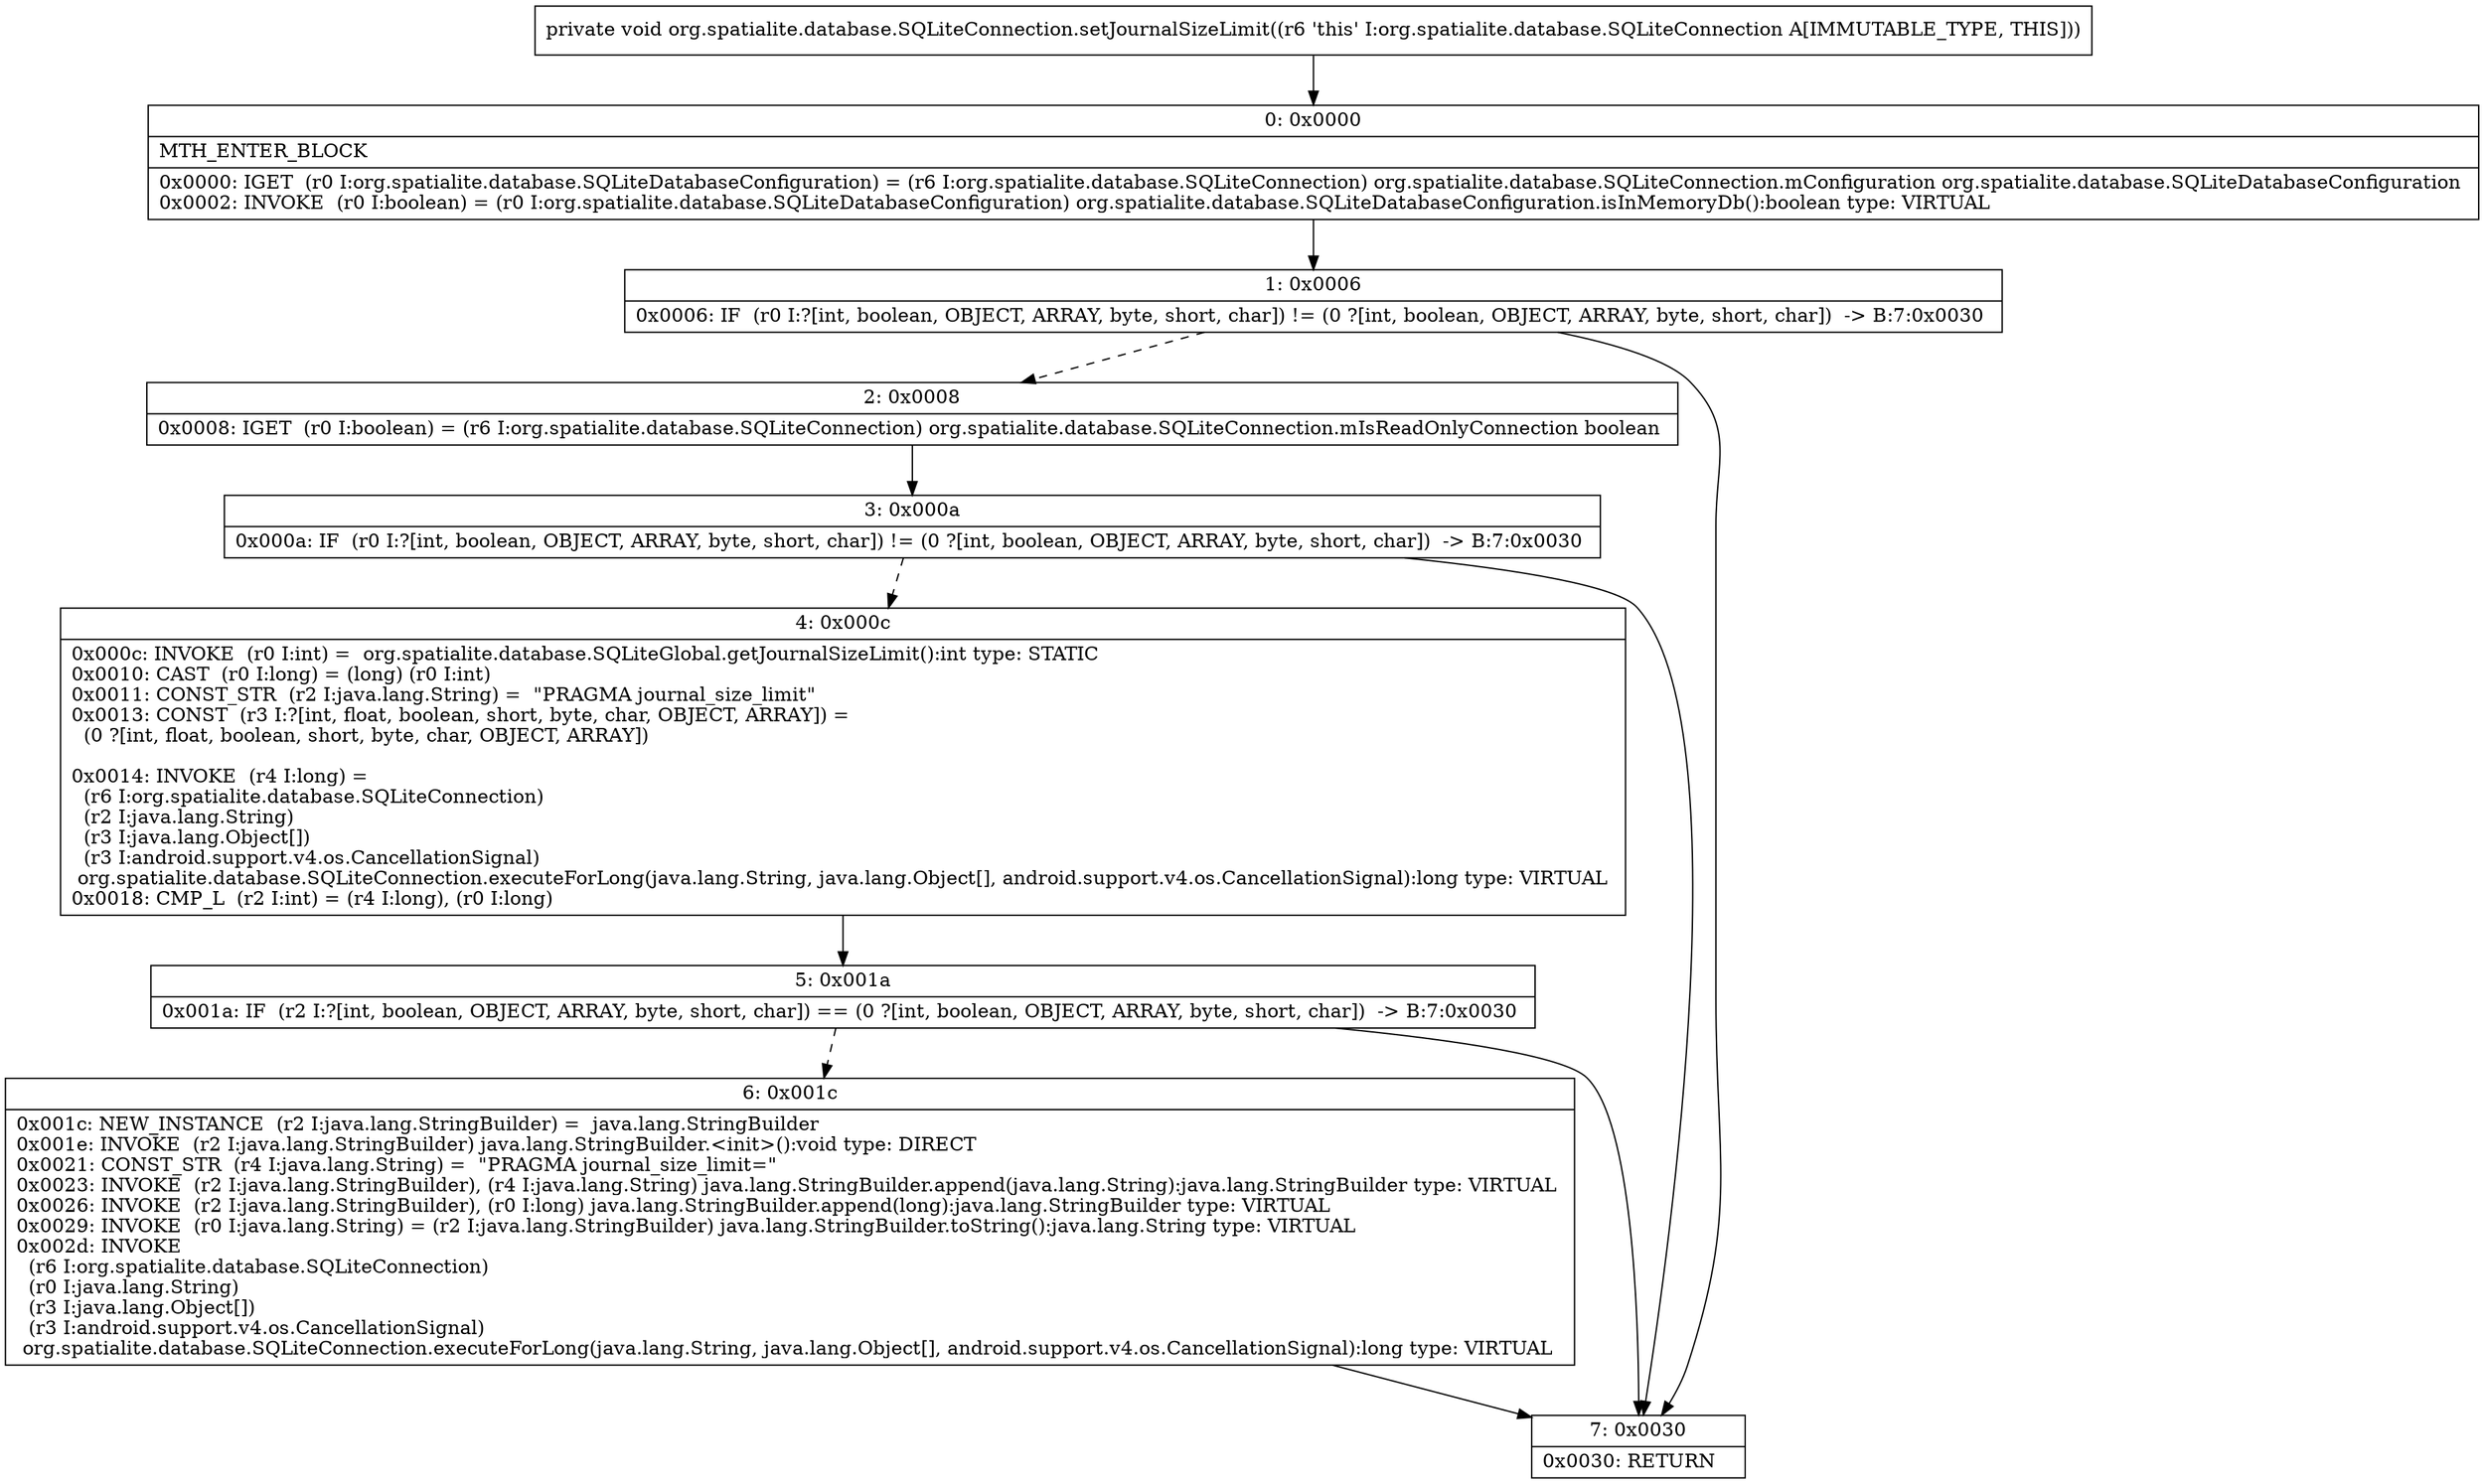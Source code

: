 digraph "CFG fororg.spatialite.database.SQLiteConnection.setJournalSizeLimit()V" {
Node_0 [shape=record,label="{0\:\ 0x0000|MTH_ENTER_BLOCK\l|0x0000: IGET  (r0 I:org.spatialite.database.SQLiteDatabaseConfiguration) = (r6 I:org.spatialite.database.SQLiteConnection) org.spatialite.database.SQLiteConnection.mConfiguration org.spatialite.database.SQLiteDatabaseConfiguration \l0x0002: INVOKE  (r0 I:boolean) = (r0 I:org.spatialite.database.SQLiteDatabaseConfiguration) org.spatialite.database.SQLiteDatabaseConfiguration.isInMemoryDb():boolean type: VIRTUAL \l}"];
Node_1 [shape=record,label="{1\:\ 0x0006|0x0006: IF  (r0 I:?[int, boolean, OBJECT, ARRAY, byte, short, char]) != (0 ?[int, boolean, OBJECT, ARRAY, byte, short, char])  \-\> B:7:0x0030 \l}"];
Node_2 [shape=record,label="{2\:\ 0x0008|0x0008: IGET  (r0 I:boolean) = (r6 I:org.spatialite.database.SQLiteConnection) org.spatialite.database.SQLiteConnection.mIsReadOnlyConnection boolean \l}"];
Node_3 [shape=record,label="{3\:\ 0x000a|0x000a: IF  (r0 I:?[int, boolean, OBJECT, ARRAY, byte, short, char]) != (0 ?[int, boolean, OBJECT, ARRAY, byte, short, char])  \-\> B:7:0x0030 \l}"];
Node_4 [shape=record,label="{4\:\ 0x000c|0x000c: INVOKE  (r0 I:int) =  org.spatialite.database.SQLiteGlobal.getJournalSizeLimit():int type: STATIC \l0x0010: CAST  (r0 I:long) = (long) (r0 I:int) \l0x0011: CONST_STR  (r2 I:java.lang.String) =  \"PRAGMA journal_size_limit\" \l0x0013: CONST  (r3 I:?[int, float, boolean, short, byte, char, OBJECT, ARRAY]) = \l  (0 ?[int, float, boolean, short, byte, char, OBJECT, ARRAY])\l \l0x0014: INVOKE  (r4 I:long) = \l  (r6 I:org.spatialite.database.SQLiteConnection)\l  (r2 I:java.lang.String)\l  (r3 I:java.lang.Object[])\l  (r3 I:android.support.v4.os.CancellationSignal)\l org.spatialite.database.SQLiteConnection.executeForLong(java.lang.String, java.lang.Object[], android.support.v4.os.CancellationSignal):long type: VIRTUAL \l0x0018: CMP_L  (r2 I:int) = (r4 I:long), (r0 I:long) \l}"];
Node_5 [shape=record,label="{5\:\ 0x001a|0x001a: IF  (r2 I:?[int, boolean, OBJECT, ARRAY, byte, short, char]) == (0 ?[int, boolean, OBJECT, ARRAY, byte, short, char])  \-\> B:7:0x0030 \l}"];
Node_6 [shape=record,label="{6\:\ 0x001c|0x001c: NEW_INSTANCE  (r2 I:java.lang.StringBuilder) =  java.lang.StringBuilder \l0x001e: INVOKE  (r2 I:java.lang.StringBuilder) java.lang.StringBuilder.\<init\>():void type: DIRECT \l0x0021: CONST_STR  (r4 I:java.lang.String) =  \"PRAGMA journal_size_limit=\" \l0x0023: INVOKE  (r2 I:java.lang.StringBuilder), (r4 I:java.lang.String) java.lang.StringBuilder.append(java.lang.String):java.lang.StringBuilder type: VIRTUAL \l0x0026: INVOKE  (r2 I:java.lang.StringBuilder), (r0 I:long) java.lang.StringBuilder.append(long):java.lang.StringBuilder type: VIRTUAL \l0x0029: INVOKE  (r0 I:java.lang.String) = (r2 I:java.lang.StringBuilder) java.lang.StringBuilder.toString():java.lang.String type: VIRTUAL \l0x002d: INVOKE  \l  (r6 I:org.spatialite.database.SQLiteConnection)\l  (r0 I:java.lang.String)\l  (r3 I:java.lang.Object[])\l  (r3 I:android.support.v4.os.CancellationSignal)\l org.spatialite.database.SQLiteConnection.executeForLong(java.lang.String, java.lang.Object[], android.support.v4.os.CancellationSignal):long type: VIRTUAL \l}"];
Node_7 [shape=record,label="{7\:\ 0x0030|0x0030: RETURN   \l}"];
MethodNode[shape=record,label="{private void org.spatialite.database.SQLiteConnection.setJournalSizeLimit((r6 'this' I:org.spatialite.database.SQLiteConnection A[IMMUTABLE_TYPE, THIS])) }"];
MethodNode -> Node_0;
Node_0 -> Node_1;
Node_1 -> Node_2[style=dashed];
Node_1 -> Node_7;
Node_2 -> Node_3;
Node_3 -> Node_4[style=dashed];
Node_3 -> Node_7;
Node_4 -> Node_5;
Node_5 -> Node_6[style=dashed];
Node_5 -> Node_7;
Node_6 -> Node_7;
}

